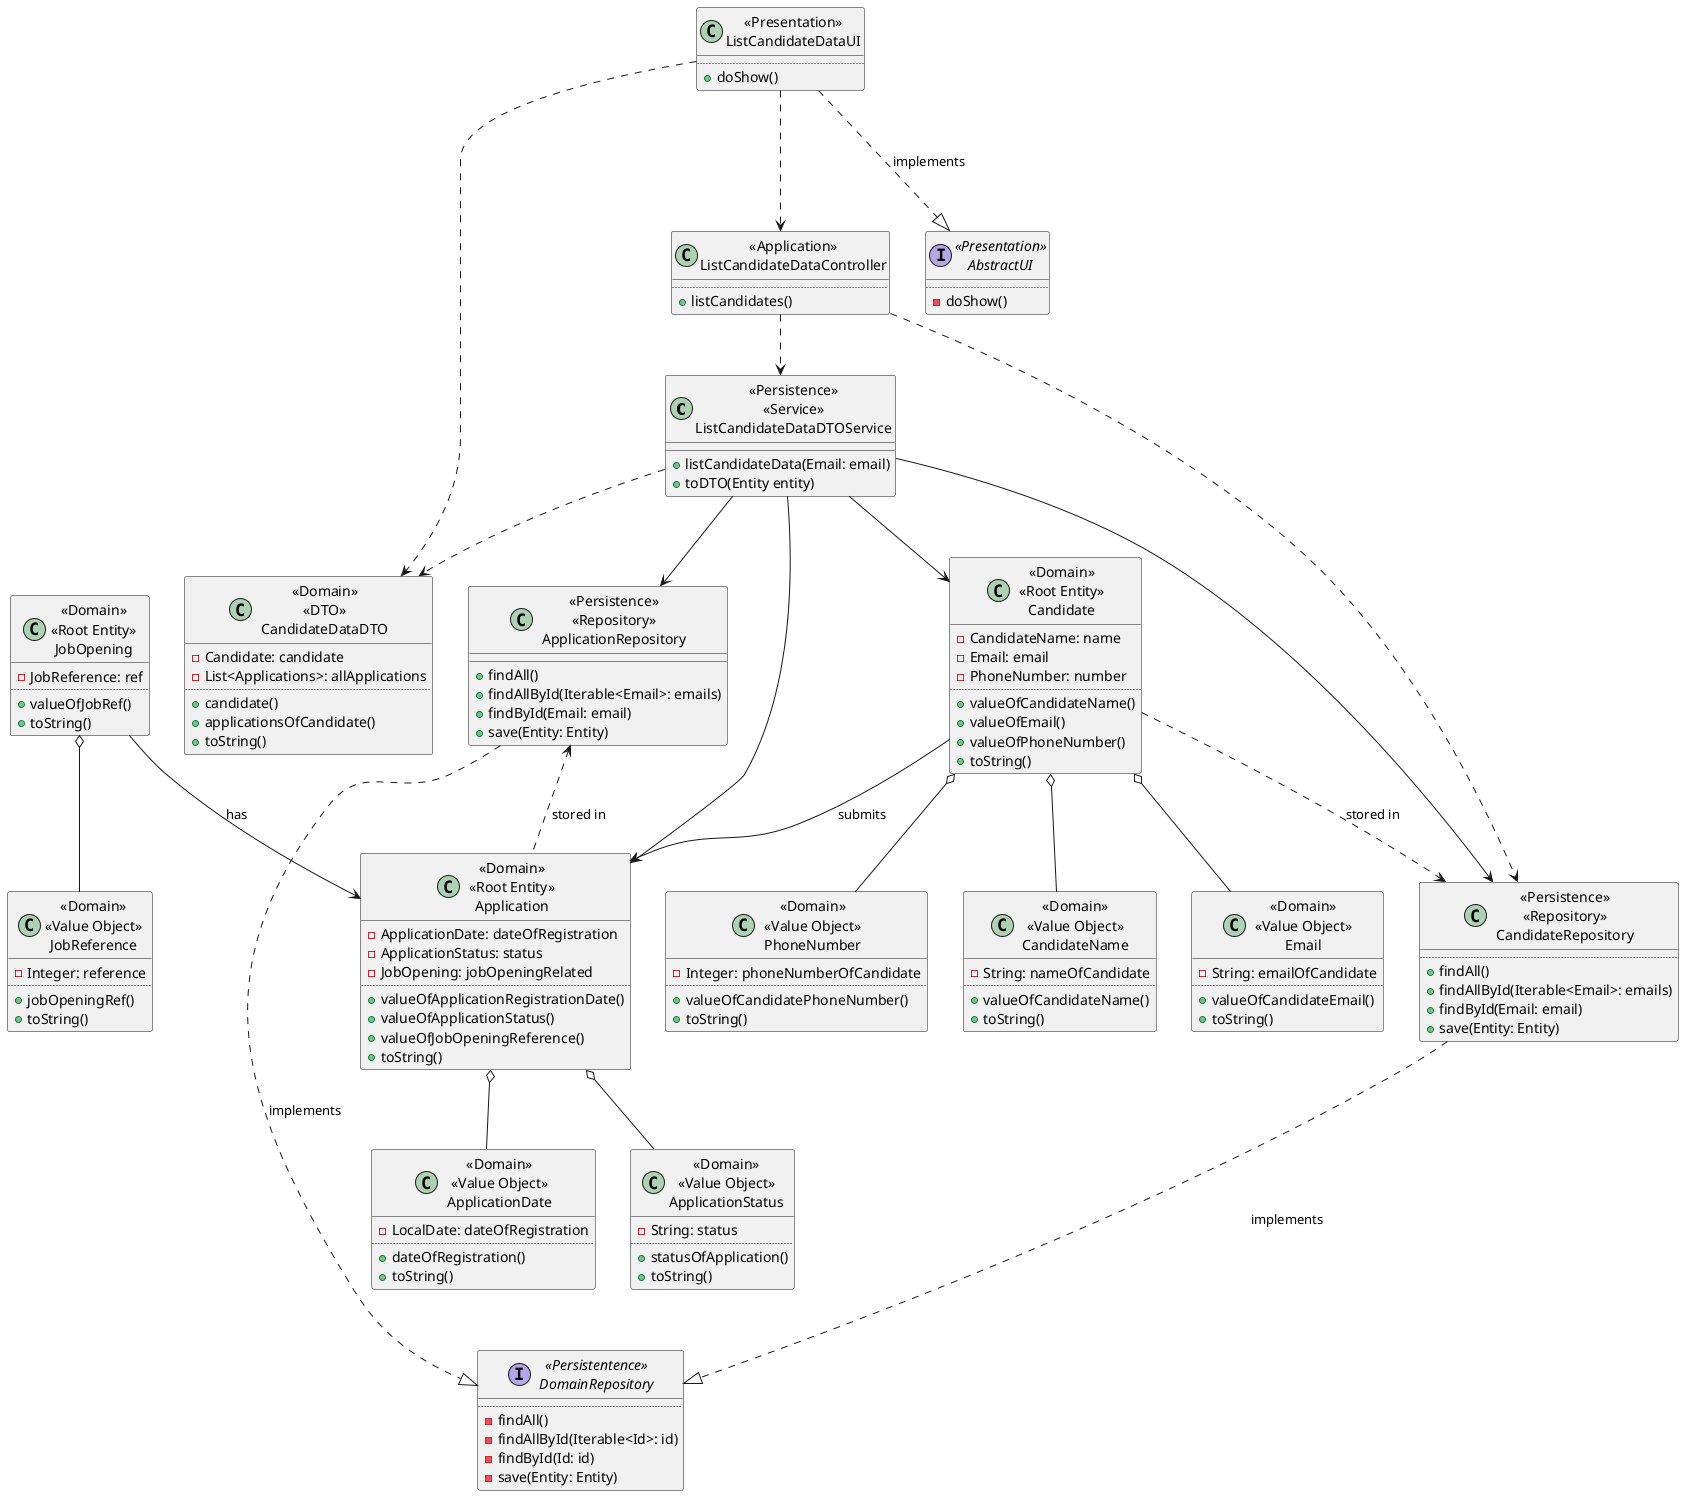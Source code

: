 @startuml
'https://plantuml.com/class-diagram

skinparam groupInheritance 3

Class "<<Persistence>>\n<<Service>>\nListCandidateDataDTOService" as SERVICE {
    + listCandidateData(Email: email)
    + toDTO(Entity entity)
}
Class "<<Domain>>\n<<DTO>>\nCandidateDataDTO" as DTO {
    - Candidate: candidate
    - List<Applications>: allApplications
    ..
    + candidate()
    + applicationsOfCandidate()
    + toString()
}
Class "<<Domain>>\n<<Root Entity>>\nApplication" as A {
    - ApplicationDate: dateOfRegistration
    - ApplicationStatus: status
    - JobOpening: jobOpeningRelated
    ..
    + valueOfApplicationRegistrationDate()
    + valueOfApplicationStatus()
    + valueOfJobOpeningReference()
    + toString()
}
Class "<<Domain>>\n<<Root Entity>>\nJobOpening" as J {
    - JobReference: ref
    ..
    + valueOfJobRef()
    + toString()
}
Class "<<Domain>>\n<<Value Object>>\nApplicationDate" as ADATE {
    - LocalDate: dateOfRegistration
    ..
    + dateOfRegistration()
    + toString()
}
Class "<<Domain>>\n<<Value Object>>\nApplicationStatus" as ASTATUS {
    - String: status
    ..
    + statusOfApplication()
    + toString()
}
Class "<<Domain>>\n<<Value Object>>\nJobReference" as JREF {
    - Integer: reference
    ..
    + jobOpeningRef()
    + toString()
}
Class "<<Persistence>>\n<<Repository>>\nApplicationRepository" as AREPO {
    + findAll()
    + findAllById(Iterable<Email>: emails)
    + findById(Email: email)
    + save(Entity: Entity)
}
Class "<<Presentation>>\nListCandidateDataUI" as UI {
    ..
    + doShow()
}
Class "<<Application>>\nListCandidateDataController" as CTRL {
    ..
    + listCandidates()
}
Interface "<<Persistentence>>\nDomainRepository" as DREPO {
    ..
    - findAll()
    - findAllById(Iterable<Id>: id)
    - findById(Id: id)
    - save(Entity: Entity)
}
Interface "<<Presentation>>\nAbstractUI" as ABUI {
    ..
    - doShow()
}
Class "<<Persistence>>\n<<Repository>>\nCandidateRepository" as CREPO {
    ..
    + findAll()
    + findAllById(Iterable<Email>: emails)
    + findById(Email: email)
    + save(Entity: Entity)
}
Class "<<Domain>>\n<<Root Entity>>\nCandidate" as C {
    - CandidateName: name
    - Email: email
    - PhoneNumber: number
    ..
    + valueOfCandidateName()
    + valueOfEmail()
    + valueOfPhoneNumber()
    + toString()
}
Class "<<Domain>>\n<<Value Object>>\nCandidateName" as CNAME {
    - String: nameOfCandidate
    ..
    + valueOfCandidateName()
    + toString()
}
Class "<<Domain>>\n<<Value Object>>\nEmail" as CEMAIL {
    - String: emailOfCandidate
    ..
    + valueOfCandidateEmail()
    + toString()
}
Class "<<Domain>>\n<<Value Object>>\nPhoneNumber" as CPHONE {
    - Integer: phoneNumberOfCandidate
    ..
    + valueOfCandidatePhoneNumber()
    + toString()
}

C o-- CPHONE
C o-- CNAME
C o-- CEMAIL

CREPO ...|> DREPO: implements

AREPO ...|> DREPO: implements
AREPO <.. A: stored in

UI ...|> ABUI: implements
UI ...> CTRL
UI ..> DTO

CTRL ..> CREPO
CTRL ..> SERVICE

SERVICE --> CREPO
SERVICE --> C
SERVICE --> A
SERVICE --> AREPO
SERVICE ..> DTO

C ..> CREPO: stored in
C --> A: submits

A o-- ASTATUS
A o-- ADATE

J --> A: has
J o-- JREF
@enduml